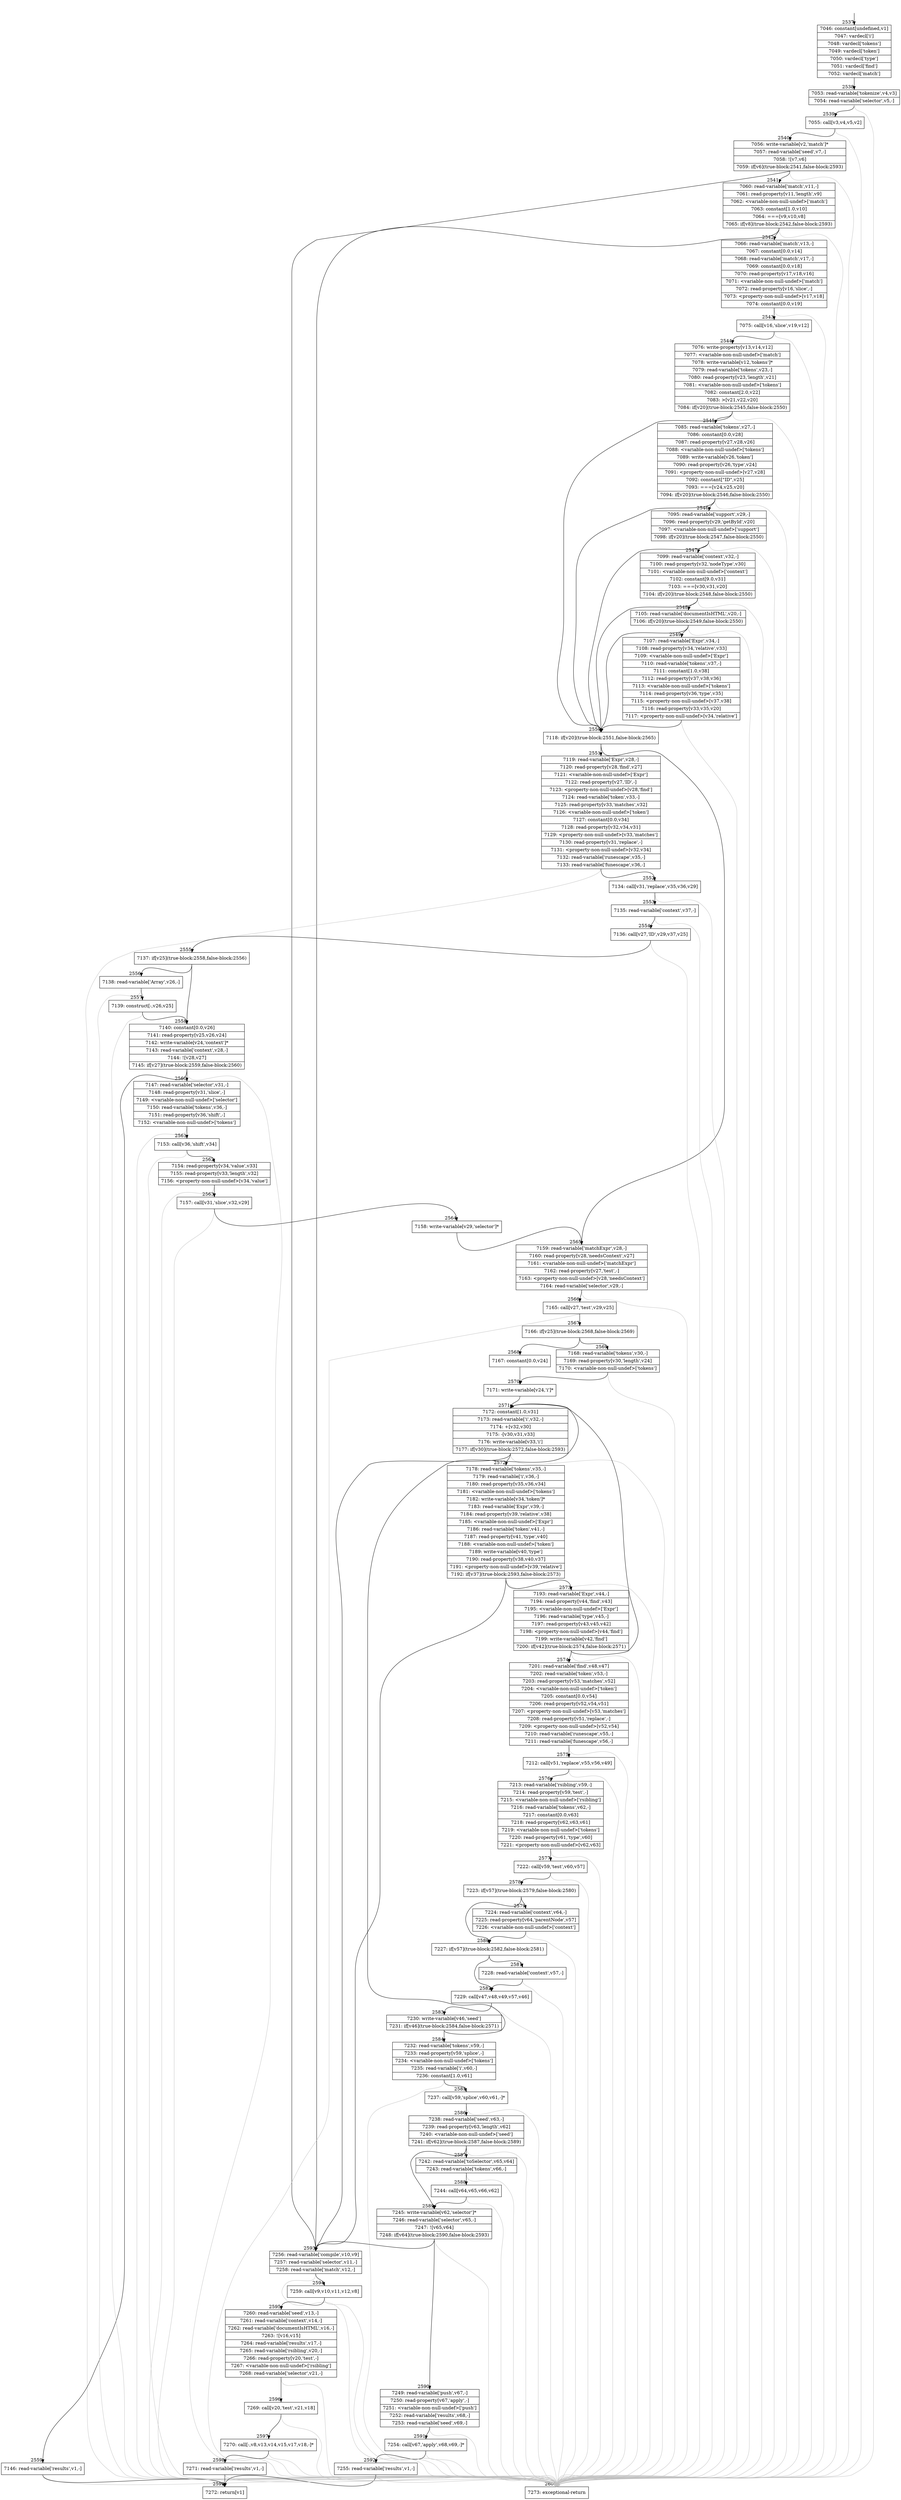digraph {
rankdir="TD"
BB_entry168[shape=none,label=""];
BB_entry168 -> BB2537 [tailport=s, headport=n, headlabel="    2537"]
BB2537 [shape=record label="{7046: constant[undefined,v1]|7047: vardecl['i']|7048: vardecl['tokens']|7049: vardecl['token']|7050: vardecl['type']|7051: vardecl['find']|7052: vardecl['match']}" ] 
BB2537 -> BB2538 [tailport=s, headport=n, headlabel="      2538"]
BB2538 [shape=record label="{7053: read-variable['tokenize',v4,v3]|7054: read-variable['selector',v5,-]}" ] 
BB2538 -> BB2539 [tailport=s, headport=n, headlabel="      2539"]
BB2538 -> BB2600 [tailport=s, headport=n, color=gray, headlabel="      2600"]
BB2539 [shape=record label="{7055: call[v3,v4,v5,v2]}" ] 
BB2539 -> BB2540 [tailport=s, headport=n, headlabel="      2540"]
BB2539 -> BB2600 [tailport=s, headport=n, color=gray]
BB2540 [shape=record label="{7056: write-variable[v2,'match']*|7057: read-variable['seed',v7,-]|7058: ![v7,v6]|7059: if[v6](true-block:2541,false-block:2593)}" ] 
BB2540 -> BB2541 [tailport=s, headport=n, headlabel="      2541"]
BB2540 -> BB2593 [tailport=s, headport=n, headlabel="      2593"]
BB2540 -> BB2600 [tailport=s, headport=n, color=gray]
BB2541 [shape=record label="{7060: read-variable['match',v11,-]|7061: read-property[v11,'length',v9]|7062: \<variable-non-null-undef\>['match']|7063: constant[1.0,v10]|7064: ===[v9,v10,v8]|7065: if[v8](true-block:2542,false-block:2593)}" ] 
BB2541 -> BB2542 [tailport=s, headport=n, headlabel="      2542"]
BB2541 -> BB2593 [tailport=s, headport=n]
BB2541 -> BB2600 [tailport=s, headport=n, color=gray]
BB2542 [shape=record label="{7066: read-variable['match',v13,-]|7067: constant[0.0,v14]|7068: read-variable['match',v17,-]|7069: constant[0.0,v18]|7070: read-property[v17,v18,v16]|7071: \<variable-non-null-undef\>['match']|7072: read-property[v16,'slice',-]|7073: \<property-non-null-undef\>[v17,v18]|7074: constant[0.0,v19]}" ] 
BB2542 -> BB2543 [tailport=s, headport=n, headlabel="      2543"]
BB2542 -> BB2600 [tailport=s, headport=n, color=gray]
BB2543 [shape=record label="{7075: call[v16,'slice',v19,v12]}" ] 
BB2543 -> BB2544 [tailport=s, headport=n, headlabel="      2544"]
BB2543 -> BB2600 [tailport=s, headport=n, color=gray]
BB2544 [shape=record label="{7076: write-property[v13,v14,v12]|7077: \<variable-non-null-undef\>['match']|7078: write-variable[v12,'tokens']*|7079: read-variable['tokens',v23,-]|7080: read-property[v23,'length',v21]|7081: \<variable-non-null-undef\>['tokens']|7082: constant[2.0,v22]|7083: \>[v21,v22,v20]|7084: if[v20](true-block:2545,false-block:2550)}" ] 
BB2544 -> BB2550 [tailport=s, headport=n, headlabel="      2550"]
BB2544 -> BB2545 [tailport=s, headport=n, headlabel="      2545"]
BB2544 -> BB2600 [tailport=s, headport=n, color=gray]
BB2545 [shape=record label="{7085: read-variable['tokens',v27,-]|7086: constant[0.0,v28]|7087: read-property[v27,v28,v26]|7088: \<variable-non-null-undef\>['tokens']|7089: write-variable[v26,'token']|7090: read-property[v26,'type',v24]|7091: \<property-non-null-undef\>[v27,v28]|7092: constant[\"ID\",v25]|7093: ===[v24,v25,v20]|7094: if[v20](true-block:2546,false-block:2550)}" ] 
BB2545 -> BB2550 [tailport=s, headport=n]
BB2545 -> BB2546 [tailport=s, headport=n, headlabel="      2546"]
BB2545 -> BB2600 [tailport=s, headport=n, color=gray]
BB2546 [shape=record label="{7095: read-variable['support',v29,-]|7096: read-property[v29,'getById',v20]|7097: \<variable-non-null-undef\>['support']|7098: if[v20](true-block:2547,false-block:2550)}" ] 
BB2546 -> BB2550 [tailport=s, headport=n]
BB2546 -> BB2547 [tailport=s, headport=n, headlabel="      2547"]
BB2546 -> BB2600 [tailport=s, headport=n, color=gray]
BB2547 [shape=record label="{7099: read-variable['context',v32,-]|7100: read-property[v32,'nodeType',v30]|7101: \<variable-non-null-undef\>['context']|7102: constant[9.0,v31]|7103: ===[v30,v31,v20]|7104: if[v20](true-block:2548,false-block:2550)}" ] 
BB2547 -> BB2550 [tailport=s, headport=n]
BB2547 -> BB2548 [tailport=s, headport=n, headlabel="      2548"]
BB2547 -> BB2600 [tailport=s, headport=n, color=gray]
BB2548 [shape=record label="{7105: read-variable['documentIsHTML',v20,-]|7106: if[v20](true-block:2549,false-block:2550)}" ] 
BB2548 -> BB2550 [tailport=s, headport=n]
BB2548 -> BB2549 [tailport=s, headport=n, headlabel="      2549"]
BB2548 -> BB2600 [tailport=s, headport=n, color=gray]
BB2549 [shape=record label="{7107: read-variable['Expr',v34,-]|7108: read-property[v34,'relative',v33]|7109: \<variable-non-null-undef\>['Expr']|7110: read-variable['tokens',v37,-]|7111: constant[1.0,v38]|7112: read-property[v37,v38,v36]|7113: \<variable-non-null-undef\>['tokens']|7114: read-property[v36,'type',v35]|7115: \<property-non-null-undef\>[v37,v38]|7116: read-property[v33,v35,v20]|7117: \<property-non-null-undef\>[v34,'relative']}" ] 
BB2549 -> BB2550 [tailport=s, headport=n]
BB2549 -> BB2600 [tailport=s, headport=n, color=gray]
BB2550 [shape=record label="{7118: if[v20](true-block:2551,false-block:2565)}" ] 
BB2550 -> BB2551 [tailport=s, headport=n, headlabel="      2551"]
BB2550 -> BB2565 [tailport=s, headport=n, headlabel="      2565"]
BB2551 [shape=record label="{7119: read-variable['Expr',v28,-]|7120: read-property[v28,'find',v27]|7121: \<variable-non-null-undef\>['Expr']|7122: read-property[v27,'ID',-]|7123: \<property-non-null-undef\>[v28,'find']|7124: read-variable['token',v33,-]|7125: read-property[v33,'matches',v32]|7126: \<variable-non-null-undef\>['token']|7127: constant[0.0,v34]|7128: read-property[v32,v34,v31]|7129: \<property-non-null-undef\>[v33,'matches']|7130: read-property[v31,'replace',-]|7131: \<property-non-null-undef\>[v32,v34]|7132: read-variable['runescape',v35,-]|7133: read-variable['funescape',v36,-]}" ] 
BB2551 -> BB2552 [tailport=s, headport=n, headlabel="      2552"]
BB2551 -> BB2600 [tailport=s, headport=n, color=gray]
BB2552 [shape=record label="{7134: call[v31,'replace',v35,v36,v29]}" ] 
BB2552 -> BB2553 [tailport=s, headport=n, headlabel="      2553"]
BB2552 -> BB2600 [tailport=s, headport=n, color=gray]
BB2553 [shape=record label="{7135: read-variable['context',v37,-]}" ] 
BB2553 -> BB2554 [tailport=s, headport=n, headlabel="      2554"]
BB2553 -> BB2600 [tailport=s, headport=n, color=gray]
BB2554 [shape=record label="{7136: call[v27,'ID',v29,v37,v25]}" ] 
BB2554 -> BB2555 [tailport=s, headport=n, headlabel="      2555"]
BB2554 -> BB2600 [tailport=s, headport=n, color=gray]
BB2555 [shape=record label="{7137: if[v25](true-block:2558,false-block:2556)}" ] 
BB2555 -> BB2558 [tailport=s, headport=n, headlabel="      2558"]
BB2555 -> BB2556 [tailport=s, headport=n, headlabel="      2556"]
BB2556 [shape=record label="{7138: read-variable['Array',v26,-]}" ] 
BB2556 -> BB2557 [tailport=s, headport=n, headlabel="      2557"]
BB2556 -> BB2600 [tailport=s, headport=n, color=gray]
BB2557 [shape=record label="{7139: construct[-,v26,v25]}" ] 
BB2557 -> BB2558 [tailport=s, headport=n]
BB2557 -> BB2600 [tailport=s, headport=n, color=gray]
BB2558 [shape=record label="{7140: constant[0.0,v26]|7141: read-property[v25,v26,v24]|7142: write-variable[v24,'context']*|7143: read-variable['context',v28,-]|7144: ![v28,v27]|7145: if[v27](true-block:2559,false-block:2560)}" ] 
BB2558 -> BB2559 [tailport=s, headport=n, headlabel="      2559"]
BB2558 -> BB2560 [tailport=s, headport=n, headlabel="      2560"]
BB2558 -> BB2600 [tailport=s, headport=n, color=gray]
BB2559 [shape=record label="{7146: read-variable['results',v1,-]}" ] 
BB2559 -> BB2599 [tailport=s, headport=n, headlabel="      2599"]
BB2559 -> BB2600 [tailport=s, headport=n, color=gray]
BB2560 [shape=record label="{7147: read-variable['selector',v31,-]|7148: read-property[v31,'slice',-]|7149: \<variable-non-null-undef\>['selector']|7150: read-variable['tokens',v36,-]|7151: read-property[v36,'shift',-]|7152: \<variable-non-null-undef\>['tokens']}" ] 
BB2560 -> BB2561 [tailport=s, headport=n, headlabel="      2561"]
BB2560 -> BB2600 [tailport=s, headport=n, color=gray]
BB2561 [shape=record label="{7153: call[v36,'shift',v34]}" ] 
BB2561 -> BB2562 [tailport=s, headport=n, headlabel="      2562"]
BB2561 -> BB2600 [tailport=s, headport=n, color=gray]
BB2562 [shape=record label="{7154: read-property[v34,'value',v33]|7155: read-property[v33,'length',v32]|7156: \<property-non-null-undef\>[v34,'value']}" ] 
BB2562 -> BB2563 [tailport=s, headport=n, headlabel="      2563"]
BB2562 -> BB2600 [tailport=s, headport=n, color=gray]
BB2563 [shape=record label="{7157: call[v31,'slice',v32,v29]}" ] 
BB2563 -> BB2564 [tailport=s, headport=n, headlabel="      2564"]
BB2563 -> BB2600 [tailport=s, headport=n, color=gray]
BB2564 [shape=record label="{7158: write-variable[v29,'selector']*}" ] 
BB2564 -> BB2565 [tailport=s, headport=n]
BB2565 [shape=record label="{7159: read-variable['matchExpr',v28,-]|7160: read-property[v28,'needsContext',v27]|7161: \<variable-non-null-undef\>['matchExpr']|7162: read-property[v27,'test',-]|7163: \<property-non-null-undef\>[v28,'needsContext']|7164: read-variable['selector',v29,-]}" ] 
BB2565 -> BB2566 [tailport=s, headport=n, headlabel="      2566"]
BB2565 -> BB2600 [tailport=s, headport=n, color=gray]
BB2566 [shape=record label="{7165: call[v27,'test',v29,v25]}" ] 
BB2566 -> BB2567 [tailport=s, headport=n, headlabel="      2567"]
BB2566 -> BB2600 [tailport=s, headport=n, color=gray]
BB2567 [shape=record label="{7166: if[v25](true-block:2568,false-block:2569)}" ] 
BB2567 -> BB2568 [tailport=s, headport=n, headlabel="      2568"]
BB2567 -> BB2569 [tailport=s, headport=n, headlabel="      2569"]
BB2568 [shape=record label="{7167: constant[0.0,v24]}" ] 
BB2568 -> BB2570 [tailport=s, headport=n, headlabel="      2570"]
BB2569 [shape=record label="{7168: read-variable['tokens',v30,-]|7169: read-property[v30,'length',v24]|7170: \<variable-non-null-undef\>['tokens']}" ] 
BB2569 -> BB2570 [tailport=s, headport=n]
BB2569 -> BB2600 [tailport=s, headport=n, color=gray]
BB2570 [shape=record label="{7171: write-variable[v24,'i']*}" ] 
BB2570 -> BB2571 [tailport=s, headport=n, headlabel="      2571"]
BB2571 [shape=record label="{7172: constant[1.0,v31]|7173: read-variable['i',v32,-]|7174: +[v32,v30]|7175: -[v30,v31,v33]|7176: write-variable[v33,'i']|7177: if[v30](true-block:2572,false-block:2593)}" ] 
BB2571 -> BB2572 [tailport=s, headport=n, headlabel="      2572"]
BB2571 -> BB2593 [tailport=s, headport=n]
BB2571 -> BB2600 [tailport=s, headport=n, color=gray]
BB2572 [shape=record label="{7178: read-variable['tokens',v35,-]|7179: read-variable['i',v36,-]|7180: read-property[v35,v36,v34]|7181: \<variable-non-null-undef\>['tokens']|7182: write-variable[v34,'token']*|7183: read-variable['Expr',v39,-]|7184: read-property[v39,'relative',v38]|7185: \<variable-non-null-undef\>['Expr']|7186: read-variable['token',v41,-]|7187: read-property[v41,'type',v40]|7188: \<variable-non-null-undef\>['token']|7189: write-variable[v40,'type']|7190: read-property[v38,v40,v37]|7191: \<property-non-null-undef\>[v39,'relative']|7192: if[v37](true-block:2593,false-block:2573)}" ] 
BB2572 -> BB2593 [tailport=s, headport=n]
BB2572 -> BB2573 [tailport=s, headport=n, headlabel="      2573"]
BB2572 -> BB2600 [tailport=s, headport=n, color=gray]
BB2573 [shape=record label="{7193: read-variable['Expr',v44,-]|7194: read-property[v44,'find',v43]|7195: \<variable-non-null-undef\>['Expr']|7196: read-variable['type',v45,-]|7197: read-property[v43,v45,v42]|7198: \<property-non-null-undef\>[v44,'find']|7199: write-variable[v42,'find']|7200: if[v42](true-block:2574,false-block:2571)}" ] 
BB2573 -> BB2574 [tailport=s, headport=n, headlabel="      2574"]
BB2573 -> BB2571 [tailport=s, headport=n]
BB2573 -> BB2600 [tailport=s, headport=n, color=gray]
BB2574 [shape=record label="{7201: read-variable['find',v48,v47]|7202: read-variable['token',v53,-]|7203: read-property[v53,'matches',v52]|7204: \<variable-non-null-undef\>['token']|7205: constant[0.0,v54]|7206: read-property[v52,v54,v51]|7207: \<property-non-null-undef\>[v53,'matches']|7208: read-property[v51,'replace',-]|7209: \<property-non-null-undef\>[v52,v54]|7210: read-variable['runescape',v55,-]|7211: read-variable['funescape',v56,-]}" ] 
BB2574 -> BB2575 [tailport=s, headport=n, headlabel="      2575"]
BB2574 -> BB2600 [tailport=s, headport=n, color=gray]
BB2575 [shape=record label="{7212: call[v51,'replace',v55,v56,v49]}" ] 
BB2575 -> BB2576 [tailport=s, headport=n, headlabel="      2576"]
BB2575 -> BB2600 [tailport=s, headport=n, color=gray]
BB2576 [shape=record label="{7213: read-variable['rsibling',v59,-]|7214: read-property[v59,'test',-]|7215: \<variable-non-null-undef\>['rsibling']|7216: read-variable['tokens',v62,-]|7217: constant[0.0,v63]|7218: read-property[v62,v63,v61]|7219: \<variable-non-null-undef\>['tokens']|7220: read-property[v61,'type',v60]|7221: \<property-non-null-undef\>[v62,v63]}" ] 
BB2576 -> BB2577 [tailport=s, headport=n, headlabel="      2577"]
BB2576 -> BB2600 [tailport=s, headport=n, color=gray]
BB2577 [shape=record label="{7222: call[v59,'test',v60,v57]}" ] 
BB2577 -> BB2578 [tailport=s, headport=n, headlabel="      2578"]
BB2577 -> BB2600 [tailport=s, headport=n, color=gray]
BB2578 [shape=record label="{7223: if[v57](true-block:2579,false-block:2580)}" ] 
BB2578 -> BB2580 [tailport=s, headport=n, headlabel="      2580"]
BB2578 -> BB2579 [tailport=s, headport=n, headlabel="      2579"]
BB2579 [shape=record label="{7224: read-variable['context',v64,-]|7225: read-property[v64,'parentNode',v57]|7226: \<variable-non-null-undef\>['context']}" ] 
BB2579 -> BB2580 [tailport=s, headport=n]
BB2579 -> BB2600 [tailport=s, headport=n, color=gray]
BB2580 [shape=record label="{7227: if[v57](true-block:2582,false-block:2581)}" ] 
BB2580 -> BB2582 [tailport=s, headport=n, headlabel="      2582"]
BB2580 -> BB2581 [tailport=s, headport=n, headlabel="      2581"]
BB2581 [shape=record label="{7228: read-variable['context',v57,-]}" ] 
BB2581 -> BB2582 [tailport=s, headport=n]
BB2581 -> BB2600 [tailport=s, headport=n, color=gray]
BB2582 [shape=record label="{7229: call[v47,v48,v49,v57,v46]}" ] 
BB2582 -> BB2583 [tailport=s, headport=n, headlabel="      2583"]
BB2582 -> BB2600 [tailport=s, headport=n, color=gray]
BB2583 [shape=record label="{7230: write-variable[v46,'seed']|7231: if[v46](true-block:2584,false-block:2571)}" ] 
BB2583 -> BB2584 [tailport=s, headport=n, headlabel="      2584"]
BB2583 -> BB2571 [tailport=s, headport=n]
BB2584 [shape=record label="{7232: read-variable['tokens',v59,-]|7233: read-property[v59,'splice',-]|7234: \<variable-non-null-undef\>['tokens']|7235: read-variable['i',v60,-]|7236: constant[1.0,v61]}" ] 
BB2584 -> BB2585 [tailport=s, headport=n, headlabel="      2585"]
BB2584 -> BB2600 [tailport=s, headport=n, color=gray]
BB2585 [shape=record label="{7237: call[v59,'splice',v60,v61,-]*}" ] 
BB2585 -> BB2586 [tailport=s, headport=n, headlabel="      2586"]
BB2585 -> BB2600 [tailport=s, headport=n, color=gray]
BB2586 [shape=record label="{7238: read-variable['seed',v63,-]|7239: read-property[v63,'length',v62]|7240: \<variable-non-null-undef\>['seed']|7241: if[v62](true-block:2587,false-block:2589)}" ] 
BB2586 -> BB2589 [tailport=s, headport=n, headlabel="      2589"]
BB2586 -> BB2587 [tailport=s, headport=n, headlabel="      2587"]
BB2586 -> BB2600 [tailport=s, headport=n, color=gray]
BB2587 [shape=record label="{7242: read-variable['toSelector',v65,v64]|7243: read-variable['tokens',v66,-]}" ] 
BB2587 -> BB2588 [tailport=s, headport=n, headlabel="      2588"]
BB2587 -> BB2600 [tailport=s, headport=n, color=gray]
BB2588 [shape=record label="{7244: call[v64,v65,v66,v62]}" ] 
BB2588 -> BB2589 [tailport=s, headport=n]
BB2588 -> BB2600 [tailport=s, headport=n, color=gray]
BB2589 [shape=record label="{7245: write-variable[v62,'selector']*|7246: read-variable['selector',v65,-]|7247: ![v65,v64]|7248: if[v64](true-block:2590,false-block:2593)}" ] 
BB2589 -> BB2590 [tailport=s, headport=n, headlabel="      2590"]
BB2589 -> BB2593 [tailport=s, headport=n]
BB2589 -> BB2600 [tailport=s, headport=n, color=gray]
BB2590 [shape=record label="{7249: read-variable['push',v67,-]|7250: read-property[v67,'apply',-]|7251: \<variable-non-null-undef\>['push']|7252: read-variable['results',v68,-]|7253: read-variable['seed',v69,-]}" ] 
BB2590 -> BB2591 [tailport=s, headport=n, headlabel="      2591"]
BB2590 -> BB2600 [tailport=s, headport=n, color=gray]
BB2591 [shape=record label="{7254: call[v67,'apply',v68,v69,-]*}" ] 
BB2591 -> BB2592 [tailport=s, headport=n, headlabel="      2592"]
BB2591 -> BB2600 [tailport=s, headport=n, color=gray]
BB2592 [shape=record label="{7255: read-variable['results',v1,-]}" ] 
BB2592 -> BB2599 [tailport=s, headport=n]
BB2592 -> BB2600 [tailport=s, headport=n, color=gray]
BB2593 [shape=record label="{7256: read-variable['compile',v10,v9]|7257: read-variable['selector',v11,-]|7258: read-variable['match',v12,-]}" ] 
BB2593 -> BB2594 [tailport=s, headport=n, headlabel="      2594"]
BB2593 -> BB2600 [tailport=s, headport=n, color=gray]
BB2594 [shape=record label="{7259: call[v9,v10,v11,v12,v8]}" ] 
BB2594 -> BB2595 [tailport=s, headport=n, headlabel="      2595"]
BB2594 -> BB2600 [tailport=s, headport=n, color=gray]
BB2595 [shape=record label="{7260: read-variable['seed',v13,-]|7261: read-variable['context',v14,-]|7262: read-variable['documentIsHTML',v16,-]|7263: ![v16,v15]|7264: read-variable['results',v17,-]|7265: read-variable['rsibling',v20,-]|7266: read-property[v20,'test',-]|7267: \<variable-non-null-undef\>['rsibling']|7268: read-variable['selector',v21,-]}" ] 
BB2595 -> BB2596 [tailport=s, headport=n, headlabel="      2596"]
BB2595 -> BB2600 [tailport=s, headport=n, color=gray]
BB2596 [shape=record label="{7269: call[v20,'test',v21,v18]}" ] 
BB2596 -> BB2597 [tailport=s, headport=n, headlabel="      2597"]
BB2596 -> BB2600 [tailport=s, headport=n, color=gray]
BB2597 [shape=record label="{7270: call[-,v8,v13,v14,v15,v17,v18,-]*}" ] 
BB2597 -> BB2598 [tailport=s, headport=n, headlabel="      2598"]
BB2597 -> BB2600 [tailport=s, headport=n, color=gray]
BB2598 [shape=record label="{7271: read-variable['results',v1,-]}" ] 
BB2598 -> BB2599 [tailport=s, headport=n]
BB2598 -> BB2600 [tailport=s, headport=n, color=gray]
BB2599 [shape=record label="{7272: return[v1]}" ] 
BB2600 [shape=record label="{7273: exceptional-return}" ] 
}
